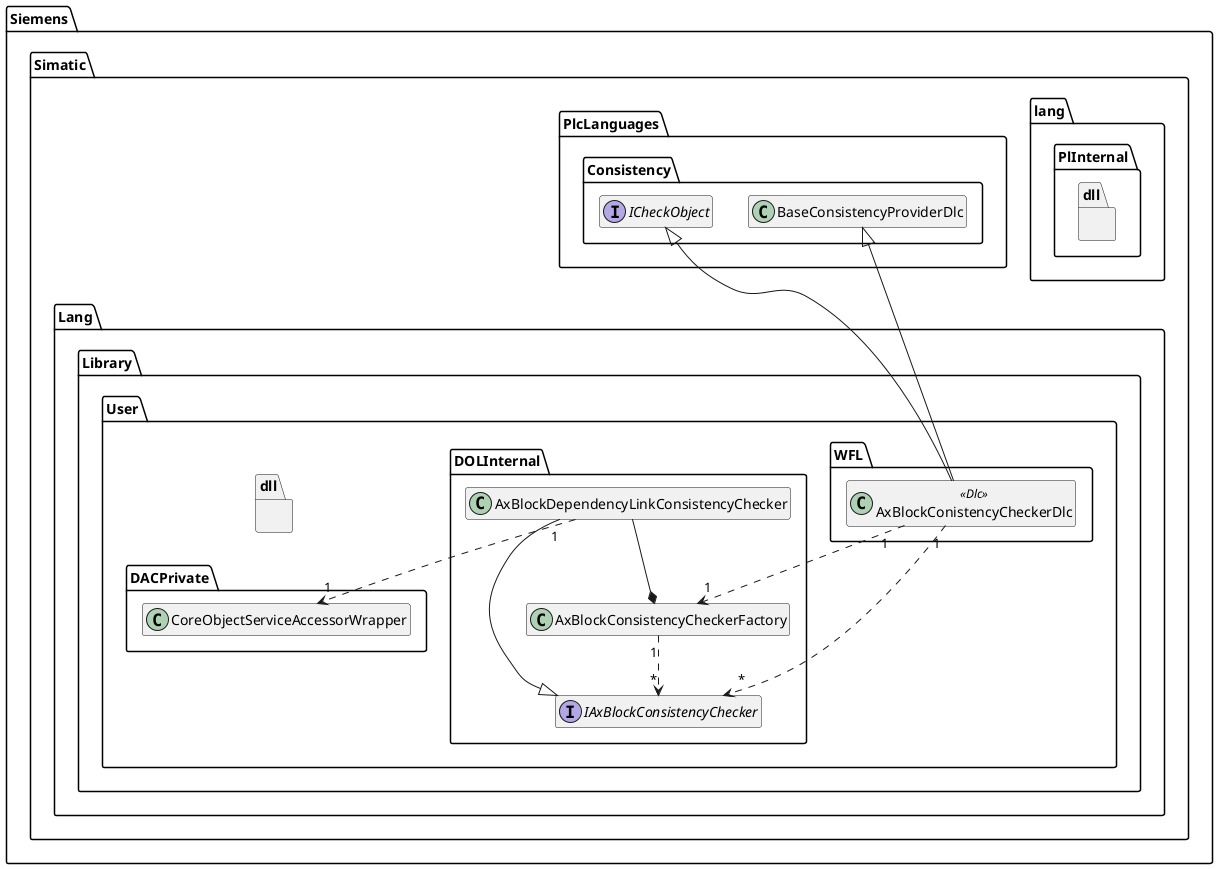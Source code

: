 @startuml my
package Siemens.Simatic.Lang.Library.User.dll  {
 package Siemens.Simatic.Lang.Library.User.WFL {
   class AxBlockConistencyCheckerDlc <<Dlc>>

 }

 package Siemens.Simatic.Lang.Library.User.DOLInternal{
   class AxBlockConsistencyCheckerFactory
   class AxBlockDependencyLinkConsistencyChecker
   interface IAxBlockConsistencyChecker

   AxBlockDependencyLinkConsistencyChecker--|> IAxBlockConsistencyChecker
   AxBlockConsistencyCheckerFactory "1"..>"*" IAxBlockConsistencyChecker 
   AxBlockDependencyLinkConsistencyChecker--* AxBlockConsistencyCheckerFactory 
 }
 
 package Siemens.Simatic.Lang.Library.User.DACPrivate {
   class CoreObjectServiceAccessorWrapper
 }
  
 AxBlockDependencyLinkConsistencyChecker"1"..>"1" CoreObjectServiceAccessorWrapper
 AxBlockConistencyCheckerDlc "1"..>"1" AxBlockConsistencyCheckerFactory
 AxBlockConistencyCheckerDlc "1"..>"*" IAxBlockConsistencyChecker

}

package Siemens.Simatic.lang.PlInternal.dll{
 package Siemens.Simatic.PlcLanguages.Consistency{
   class BaseConsistencyProviderDlc
   interface ICheckObject
 }
}



BaseConsistencyProviderDlc <|-- AxBlockConistencyCheckerDlc 
ICheckObject<|-- AxBlockConistencyCheckerDlc 

Hide members
@enduml